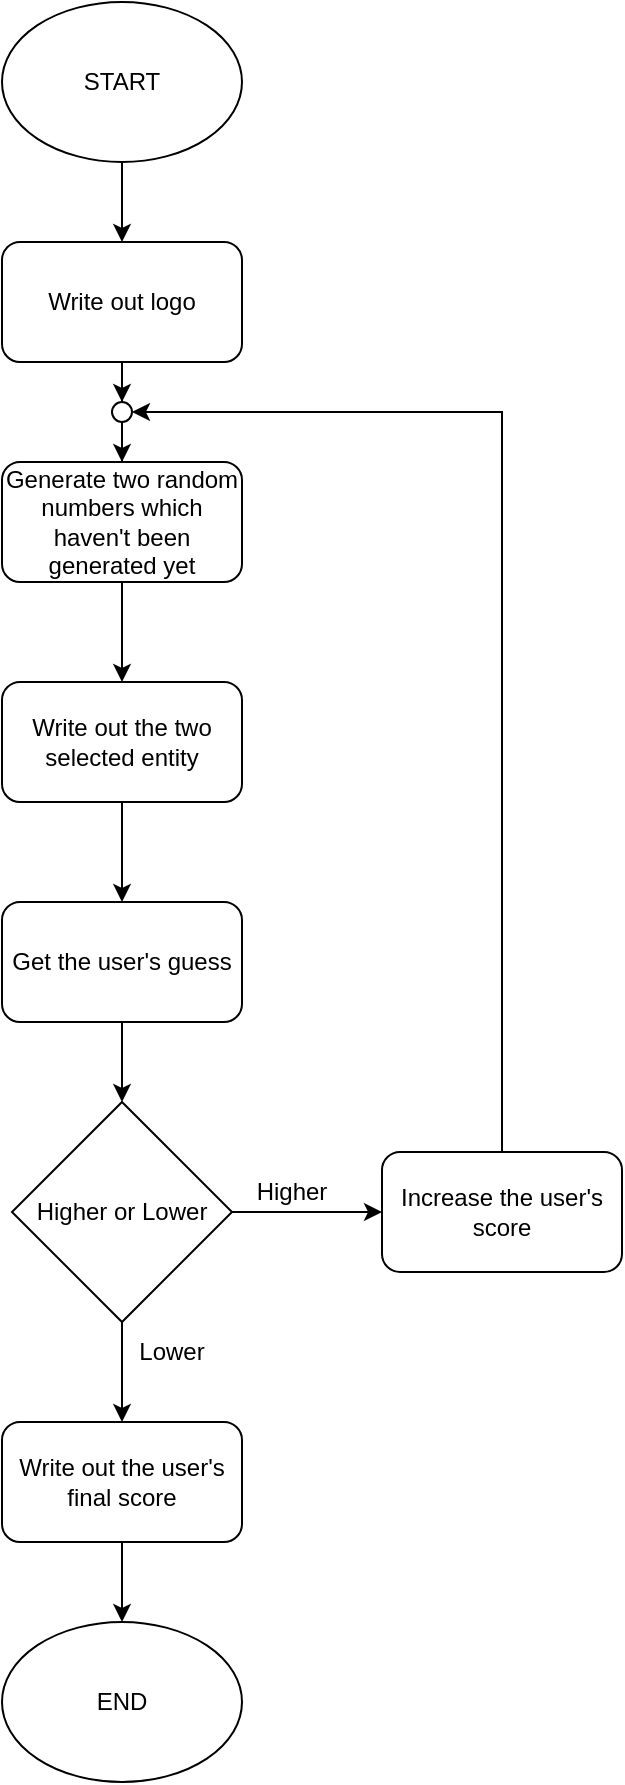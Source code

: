 <mxfile version="22.1.5" type="device">
  <diagram id="C5RBs43oDa-KdzZeNtuy" name="Page-1">
    <mxGraphModel dx="1195" dy="682" grid="1" gridSize="10" guides="1" tooltips="1" connect="1" arrows="1" fold="1" page="1" pageScale="1" pageWidth="827" pageHeight="1169" math="0" shadow="0">
      <root>
        <mxCell id="WIyWlLk6GJQsqaUBKTNV-0" />
        <mxCell id="WIyWlLk6GJQsqaUBKTNV-1" parent="WIyWlLk6GJQsqaUBKTNV-0" />
        <mxCell id="UglsDzmX5-RC9Xqj1ao0-15" style="edgeStyle=orthogonalEdgeStyle;rounded=0;orthogonalLoop=1;jettySize=auto;html=1;" edge="1" parent="WIyWlLk6GJQsqaUBKTNV-1" source="UglsDzmX5-RC9Xqj1ao0-1" target="UglsDzmX5-RC9Xqj1ao0-3">
          <mxGeometry relative="1" as="geometry" />
        </mxCell>
        <mxCell id="UglsDzmX5-RC9Xqj1ao0-1" value="START" style="ellipse;whiteSpace=wrap;html=1;" vertex="1" parent="WIyWlLk6GJQsqaUBKTNV-1">
          <mxGeometry x="250" y="20" width="120" height="80" as="geometry" />
        </mxCell>
        <mxCell id="UglsDzmX5-RC9Xqj1ao0-2" value="END" style="ellipse;whiteSpace=wrap;html=1;" vertex="1" parent="WIyWlLk6GJQsqaUBKTNV-1">
          <mxGeometry x="250" y="830" width="120" height="80" as="geometry" />
        </mxCell>
        <mxCell id="UglsDzmX5-RC9Xqj1ao0-24" style="edgeStyle=orthogonalEdgeStyle;rounded=0;orthogonalLoop=1;jettySize=auto;html=1;entryX=0.5;entryY=0;entryDx=0;entryDy=0;" edge="1" parent="WIyWlLk6GJQsqaUBKTNV-1" source="UglsDzmX5-RC9Xqj1ao0-3" target="UglsDzmX5-RC9Xqj1ao0-23">
          <mxGeometry relative="1" as="geometry" />
        </mxCell>
        <mxCell id="UglsDzmX5-RC9Xqj1ao0-3" value="Write out logo" style="rounded=1;whiteSpace=wrap;html=1;" vertex="1" parent="WIyWlLk6GJQsqaUBKTNV-1">
          <mxGeometry x="250" y="140" width="120" height="60" as="geometry" />
        </mxCell>
        <mxCell id="UglsDzmX5-RC9Xqj1ao0-17" style="edgeStyle=orthogonalEdgeStyle;rounded=0;orthogonalLoop=1;jettySize=auto;html=1;entryX=0.5;entryY=0;entryDx=0;entryDy=0;" edge="1" parent="WIyWlLk6GJQsqaUBKTNV-1" source="UglsDzmX5-RC9Xqj1ao0-5" target="UglsDzmX5-RC9Xqj1ao0-6">
          <mxGeometry relative="1" as="geometry" />
        </mxCell>
        <mxCell id="UglsDzmX5-RC9Xqj1ao0-5" value="Generate two random numbers which haven&#39;t been generated yet" style="rounded=1;whiteSpace=wrap;html=1;" vertex="1" parent="WIyWlLk6GJQsqaUBKTNV-1">
          <mxGeometry x="250" y="250" width="120" height="60" as="geometry" />
        </mxCell>
        <mxCell id="UglsDzmX5-RC9Xqj1ao0-18" style="edgeStyle=orthogonalEdgeStyle;rounded=0;orthogonalLoop=1;jettySize=auto;html=1;" edge="1" parent="WIyWlLk6GJQsqaUBKTNV-1" source="UglsDzmX5-RC9Xqj1ao0-6" target="UglsDzmX5-RC9Xqj1ao0-7">
          <mxGeometry relative="1" as="geometry" />
        </mxCell>
        <mxCell id="UglsDzmX5-RC9Xqj1ao0-6" value="Write out the two selected entity" style="rounded=1;whiteSpace=wrap;html=1;" vertex="1" parent="WIyWlLk6GJQsqaUBKTNV-1">
          <mxGeometry x="250" y="360" width="120" height="60" as="geometry" />
        </mxCell>
        <mxCell id="UglsDzmX5-RC9Xqj1ao0-19" style="edgeStyle=orthogonalEdgeStyle;rounded=0;orthogonalLoop=1;jettySize=auto;html=1;" edge="1" parent="WIyWlLk6GJQsqaUBKTNV-1" source="UglsDzmX5-RC9Xqj1ao0-7" target="UglsDzmX5-RC9Xqj1ao0-9">
          <mxGeometry relative="1" as="geometry" />
        </mxCell>
        <mxCell id="UglsDzmX5-RC9Xqj1ao0-7" value="Get the user&#39;s guess" style="rounded=1;whiteSpace=wrap;html=1;" vertex="1" parent="WIyWlLk6GJQsqaUBKTNV-1">
          <mxGeometry x="250" y="470" width="120" height="60" as="geometry" />
        </mxCell>
        <mxCell id="UglsDzmX5-RC9Xqj1ao0-13" style="edgeStyle=orthogonalEdgeStyle;rounded=0;orthogonalLoop=1;jettySize=auto;html=1;" edge="1" parent="WIyWlLk6GJQsqaUBKTNV-1" source="UglsDzmX5-RC9Xqj1ao0-9" target="UglsDzmX5-RC9Xqj1ao0-10">
          <mxGeometry relative="1" as="geometry" />
        </mxCell>
        <mxCell id="UglsDzmX5-RC9Xqj1ao0-20" style="edgeStyle=orthogonalEdgeStyle;rounded=0;orthogonalLoop=1;jettySize=auto;html=1;entryX=0.5;entryY=0;entryDx=0;entryDy=0;" edge="1" parent="WIyWlLk6GJQsqaUBKTNV-1" source="UglsDzmX5-RC9Xqj1ao0-9" target="UglsDzmX5-RC9Xqj1ao0-14">
          <mxGeometry relative="1" as="geometry" />
        </mxCell>
        <mxCell id="UglsDzmX5-RC9Xqj1ao0-9" value="Higher or Lower" style="rhombus;whiteSpace=wrap;html=1;" vertex="1" parent="WIyWlLk6GJQsqaUBKTNV-1">
          <mxGeometry x="255" y="570" width="110" height="110" as="geometry" />
        </mxCell>
        <mxCell id="UglsDzmX5-RC9Xqj1ao0-25" style="edgeStyle=orthogonalEdgeStyle;rounded=0;orthogonalLoop=1;jettySize=auto;html=1;entryX=1;entryY=0.5;entryDx=0;entryDy=0;" edge="1" parent="WIyWlLk6GJQsqaUBKTNV-1" source="UglsDzmX5-RC9Xqj1ao0-10" target="UglsDzmX5-RC9Xqj1ao0-23">
          <mxGeometry relative="1" as="geometry">
            <Array as="points">
              <mxPoint x="500" y="225" />
            </Array>
          </mxGeometry>
        </mxCell>
        <mxCell id="UglsDzmX5-RC9Xqj1ao0-10" value="Increase the user&#39;s score" style="rounded=1;whiteSpace=wrap;html=1;" vertex="1" parent="WIyWlLk6GJQsqaUBKTNV-1">
          <mxGeometry x="440" y="595" width="120" height="60" as="geometry" />
        </mxCell>
        <mxCell id="UglsDzmX5-RC9Xqj1ao0-11" value="Higher" style="text;html=1;strokeColor=none;fillColor=none;align=center;verticalAlign=middle;whiteSpace=wrap;rounded=0;" vertex="1" parent="WIyWlLk6GJQsqaUBKTNV-1">
          <mxGeometry x="365" y="600" width="60" height="30" as="geometry" />
        </mxCell>
        <mxCell id="UglsDzmX5-RC9Xqj1ao0-12" value="Lower" style="text;html=1;strokeColor=none;fillColor=none;align=center;verticalAlign=middle;whiteSpace=wrap;rounded=0;" vertex="1" parent="WIyWlLk6GJQsqaUBKTNV-1">
          <mxGeometry x="305" y="680" width="60" height="30" as="geometry" />
        </mxCell>
        <mxCell id="UglsDzmX5-RC9Xqj1ao0-21" style="edgeStyle=orthogonalEdgeStyle;rounded=0;orthogonalLoop=1;jettySize=auto;html=1;" edge="1" parent="WIyWlLk6GJQsqaUBKTNV-1" source="UglsDzmX5-RC9Xqj1ao0-14" target="UglsDzmX5-RC9Xqj1ao0-2">
          <mxGeometry relative="1" as="geometry" />
        </mxCell>
        <mxCell id="UglsDzmX5-RC9Xqj1ao0-14" value="Write out the user&#39;s final score" style="rounded=1;whiteSpace=wrap;html=1;" vertex="1" parent="WIyWlLk6GJQsqaUBKTNV-1">
          <mxGeometry x="250" y="730" width="120" height="60" as="geometry" />
        </mxCell>
        <mxCell id="UglsDzmX5-RC9Xqj1ao0-26" style="edgeStyle=orthogonalEdgeStyle;rounded=0;orthogonalLoop=1;jettySize=auto;html=1;entryX=0.5;entryY=0;entryDx=0;entryDy=0;" edge="1" parent="WIyWlLk6GJQsqaUBKTNV-1" source="UglsDzmX5-RC9Xqj1ao0-23" target="UglsDzmX5-RC9Xqj1ao0-5">
          <mxGeometry relative="1" as="geometry" />
        </mxCell>
        <mxCell id="UglsDzmX5-RC9Xqj1ao0-23" value="" style="ellipse;whiteSpace=wrap;html=1;aspect=fixed;" vertex="1" parent="WIyWlLk6GJQsqaUBKTNV-1">
          <mxGeometry x="305" y="220" width="10" height="10" as="geometry" />
        </mxCell>
      </root>
    </mxGraphModel>
  </diagram>
</mxfile>
